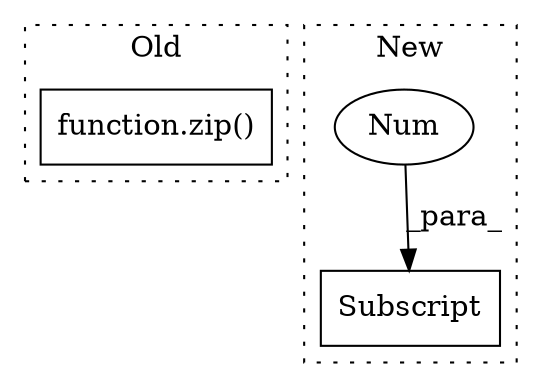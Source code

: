 digraph G {
subgraph cluster0 {
1 [label="function.zip()" a="75" s="7675,7735" l="4,1" shape="box"];
label = "Old";
style="dotted";
}
subgraph cluster1 {
2 [label="Subscript" a="63" s="7997,0" l="22,0" shape="box"];
3 [label="Num" a="76" s="8016" l="2" shape="ellipse"];
label = "New";
style="dotted";
}
3 -> 2 [label="_para_"];
}